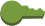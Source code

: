 <?xml version="1.0" encoding="UTF-8"?>
<dia:diagram xmlns:dia="http://www.lysator.liu.se/~alla/dia/">
  <dia:layer name="Fondo" visible="true" active="true">
    <dia:group>
      <dia:group>
        <dia:group>
          <dia:group>
            <dia:object type="Standard - Polygon" version="0" id="O0">
              <dia:attribute name="obj_pos">
                <dia:point val="3.576,2.452"/>
              </dia:attribute>
              <dia:attribute name="obj_bb">
                <dia:rectangle val="3.488,2.452;3.576,2.748"/>
              </dia:attribute>
              <dia:attribute name="poly_points">
                <dia:point val="3.576,2.452"/>
                <dia:point val="3.576,2.582"/>
                <dia:point val="3.488,2.748"/>
                <dia:point val="3.488,2.617"/>
              </dia:attribute>
              <dia:attribute name="line_color">
                <dia:color val="#4d622c"/>
              </dia:attribute>
              <dia:attribute name="line_width">
                <dia:real val="0"/>
              </dia:attribute>
              <dia:attribute name="inner_color">
                <dia:color val="#4d622c"/>
              </dia:attribute>
              <dia:attribute name="show_background">
                <dia:boolean val="true"/>
              </dia:attribute>
            </dia:object>
          </dia:group>
          <dia:group>
            <dia:object type="Standard - Polygon" version="0" id="O1">
              <dia:attribute name="obj_pos">
                <dia:point val="3.526,2.579"/>
              </dia:attribute>
              <dia:attribute name="obj_bb">
                <dia:rectangle val="2.448,2.579;3.526,2.762"/>
              </dia:attribute>
              <dia:attribute name="poly_points">
                <dia:point val="3.526,2.579"/>
                <dia:point val="3.488,2.748"/>
                <dia:point val="2.469,2.762"/>
                <dia:point val="2.448,2.622"/>
              </dia:attribute>
              <dia:attribute name="line_color">
                <dia:color val="#4d622c"/>
              </dia:attribute>
              <dia:attribute name="line_width">
                <dia:real val="0"/>
              </dia:attribute>
              <dia:attribute name="inner_color">
                <dia:color val="#4d622c"/>
              </dia:attribute>
              <dia:attribute name="show_background">
                <dia:boolean val="true"/>
              </dia:attribute>
            </dia:object>
          </dia:group>
          <dia:group>
            <dia:object type="Standard - BezierLine" version="0" id="O2">
              <dia:attribute name="obj_pos">
                <dia:point val="2.469,2.631"/>
              </dia:attribute>
              <dia:attribute name="obj_bb">
                <dia:rectangle val="2.408,2.631;2.469,2.858"/>
              </dia:attribute>
              <dia:attribute name="bez_points">
                <dia:point val="2.469,2.631"/>
                <dia:point val="2.469,2.762"/>
                <dia:point val="2.469,2.631"/>
                <dia:point val="2.469,2.762"/>
                <dia:point val="2.467,2.769"/>
                <dia:point val="2.438,2.827"/>
                <dia:point val="2.42,2.858"/>
                <dia:point val="2.408,2.697"/>
                <dia:point val="2.42,2.858"/>
                <dia:point val="2.408,2.697"/>
                <dia:point val="2.425,2.666"/>
                <dia:point val="2.467,2.639"/>
                <dia:point val="2.469,2.631"/>
              </dia:attribute>
              <dia:attribute name="corner_types">
                <dia:enum val="0"/>
                <dia:enum val="0"/>
                <dia:enum val="0"/>
                <dia:enum val="0"/>
                <dia:enum val="0"/>
              </dia:attribute>
              <dia:attribute name="line_color">
                <dia:color val="#4d622c"/>
              </dia:attribute>
              <dia:attribute name="line_width">
                <dia:real val="0"/>
              </dia:attribute>
            </dia:object>
            <dia:object type="Standard - BezierLine" version="0" id="O3">
              <dia:attribute name="obj_pos">
                <dia:point val="2.469,2.631"/>
              </dia:attribute>
              <dia:attribute name="obj_bb">
                <dia:rectangle val="1.469,2.631;3.469,2.762"/>
              </dia:attribute>
              <dia:attribute name="bez_points">
                <dia:point val="2.469,2.631"/>
                <dia:point val="2.469,2.762"/>
                <dia:point val="2.469,2.631"/>
                <dia:point val="2.469,2.762"/>
                <dia:point val="2.469,2.762"/>
                <dia:point val="2.469,2.762"/>
                <dia:point val="2.469,2.762"/>
                <dia:point val="2.469,2.631"/>
                <dia:point val="2.469,2.762"/>
                <dia:point val="2.469,2.631"/>
                <dia:point val="2.469,2.631"/>
                <dia:point val="2.469,2.631"/>
                <dia:point val="2.469,2.631"/>
              </dia:attribute>
              <dia:attribute name="corner_types">
                <dia:enum val="0"/>
                <dia:enum val="0"/>
                <dia:enum val="0"/>
                <dia:enum val="0"/>
                <dia:enum val="0"/>
              </dia:attribute>
              <dia:attribute name="line_color">
                <dia:color val="#4d622c"/>
              </dia:attribute>
              <dia:attribute name="line_width">
                <dia:real val="0"/>
              </dia:attribute>
            </dia:object>
          </dia:group>
          <dia:object type="Standard - Beziergon" version="0" id="O4">
            <dia:attribute name="obj_pos">
              <dia:point val="2.469,2.631"/>
            </dia:attribute>
            <dia:attribute name="obj_bb">
              <dia:rectangle val="2.438,2.631;2.469,2.826"/>
            </dia:attribute>
            <dia:attribute name="bez_points">
              <dia:point val="2.469,2.631"/>
              <dia:point val="2.469,2.762"/>
              <dia:point val="2.469,2.631"/>
              <dia:point val="2.469,2.762"/>
              <dia:point val="2.467,2.768"/>
              <dia:point val="2.456,2.793"/>
              <dia:point val="2.438,2.826"/>
              <dia:point val="2.438,2.696"/>
              <dia:point val="2.438,2.826"/>
              <dia:point val="2.438,2.696"/>
              <dia:point val="2.456,2.663"/>
              <dia:point val="2.467,2.638"/>
            </dia:attribute>
            <dia:attribute name="corner_types">
              <dia:enum val="0"/>
              <dia:enum val="0"/>
              <dia:enum val="0"/>
              <dia:enum val="0"/>
              <dia:enum val="0"/>
            </dia:attribute>
            <dia:attribute name="line_color">
              <dia:color val="#4d622c"/>
            </dia:attribute>
            <dia:attribute name="line_width">
              <dia:real val="0"/>
            </dia:attribute>
            <dia:attribute name="inner_color">
              <dia:color val="#4d622c"/>
            </dia:attribute>
            <dia:attribute name="show_background">
              <dia:boolean val="true"/>
            </dia:attribute>
          </dia:object>
          <dia:group>
            <dia:object type="Standard - BezierLine" version="0" id="O5">
              <dia:attribute name="obj_pos">
                <dia:point val="2.458,2.657"/>
              </dia:attribute>
              <dia:attribute name="obj_bb">
                <dia:rectangle val="2.375,2.654;2.461,2.918"/>
              </dia:attribute>
              <dia:attribute name="bez_points">
                <dia:point val="2.458,2.657"/>
                <dia:point val="2.44,2.82"/>
                <dia:point val="2.458,2.657"/>
                <dia:point val="2.44,2.82"/>
                <dia:point val="2.427,2.845"/>
                <dia:point val="2.394,2.895"/>
                <dia:point val="2.375,2.918"/>
                <dia:point val="2.376,2.782"/>
                <dia:point val="2.375,2.918"/>
                <dia:point val="2.376,2.782"/>
                <dia:point val="2.396,2.759"/>
                <dia:point val="2.447,2.679"/>
                <dia:point val="2.461,2.654"/>
              </dia:attribute>
              <dia:attribute name="corner_types">
                <dia:enum val="0"/>
                <dia:enum val="0"/>
                <dia:enum val="0"/>
                <dia:enum val="0"/>
                <dia:enum val="0"/>
              </dia:attribute>
              <dia:attribute name="line_color">
                <dia:color val="#4d622c"/>
              </dia:attribute>
              <dia:attribute name="line_width">
                <dia:real val="0"/>
              </dia:attribute>
            </dia:object>
          </dia:group>
          <dia:object type="Standard - Beziergon" version="0" id="O6">
            <dia:attribute name="obj_pos">
              <dia:point val="2.448,2.675"/>
            </dia:attribute>
            <dia:attribute name="obj_bb">
              <dia:rectangle val="2.379,2.675;2.448,2.911"/>
            </dia:attribute>
            <dia:attribute name="bez_points">
              <dia:point val="2.448,2.675"/>
              <dia:point val="2.438,2.826"/>
              <dia:point val="2.448,2.675"/>
              <dia:point val="2.438,2.826"/>
              <dia:point val="2.423,2.855"/>
              <dia:point val="2.401,2.886"/>
              <dia:point val="2.379,2.911"/>
              <dia:point val="2.382,2.779"/>
              <dia:point val="2.379,2.911"/>
              <dia:point val="2.382,2.779"/>
              <dia:point val="2.405,2.753"/>
              <dia:point val="2.433,2.704"/>
            </dia:attribute>
            <dia:attribute name="corner_types">
              <dia:enum val="-1200007544"/>
              <dia:enum val="0"/>
              <dia:enum val="0"/>
              <dia:enum val="0"/>
              <dia:enum val="0"/>
            </dia:attribute>
            <dia:attribute name="line_color">
              <dia:color val="#4d622c"/>
            </dia:attribute>
            <dia:attribute name="line_width">
              <dia:real val="0"/>
            </dia:attribute>
            <dia:attribute name="inner_color">
              <dia:color val="#4d622c"/>
            </dia:attribute>
            <dia:attribute name="show_background">
              <dia:boolean val="true"/>
            </dia:attribute>
          </dia:object>
          <dia:group>
            <dia:object type="Standard - BezierLine" version="0" id="O7">
              <dia:attribute name="obj_pos">
                <dia:point val="2.393,2.761"/>
              </dia:attribute>
              <dia:attribute name="obj_bb">
                <dia:rectangle val="2.283,2.761;2.393,2.982"/>
              </dia:attribute>
              <dia:attribute name="bez_points">
                <dia:point val="2.393,2.761"/>
                <dia:point val="2.386,2.904"/>
                <dia:point val="2.393,2.761"/>
                <dia:point val="2.386,2.904"/>
                <dia:point val="2.365,2.929"/>
                <dia:point val="2.337,2.96"/>
                <dia:point val="2.309,2.982"/>
                <dia:point val="2.283,2.841"/>
                <dia:point val="2.309,2.982"/>
                <dia:point val="2.283,2.841"/>
                <dia:point val="2.311,2.819"/>
                <dia:point val="2.372,2.787"/>
                <dia:point val="2.393,2.761"/>
              </dia:attribute>
              <dia:attribute name="corner_types">
                <dia:enum val="0"/>
                <dia:enum val="0"/>
                <dia:enum val="0"/>
                <dia:enum val="0"/>
                <dia:enum val="0"/>
              </dia:attribute>
              <dia:attribute name="line_color">
                <dia:color val="#4d622c"/>
              </dia:attribute>
              <dia:attribute name="line_width">
                <dia:real val="0"/>
              </dia:attribute>
            </dia:object>
          </dia:group>
          <dia:object type="Standard - Beziergon" version="0" id="O8">
            <dia:attribute name="obj_pos">
              <dia:point val="2.387,2.761"/>
            </dia:attribute>
            <dia:attribute name="obj_bb">
              <dia:rectangle val="2.293,2.761;2.387,2.983"/>
            </dia:attribute>
            <dia:attribute name="bez_points">
              <dia:point val="2.387,2.761"/>
              <dia:point val="2.382,2.909"/>
              <dia:point val="2.387,2.761"/>
              <dia:point val="2.382,2.909"/>
              <dia:point val="2.362,2.935"/>
              <dia:point val="2.335,2.961"/>
              <dia:point val="2.307,2.983"/>
              <dia:point val="2.293,2.851"/>
              <dia:point val="2.307,2.983"/>
              <dia:point val="2.293,2.851"/>
              <dia:point val="2.321,2.829"/>
              <dia:point val="2.366,2.787"/>
            </dia:attribute>
            <dia:attribute name="corner_types">
              <dia:enum val="-1200007544"/>
              <dia:enum val="0"/>
              <dia:enum val="0"/>
              <dia:enum val="0"/>
              <dia:enum val="0"/>
            </dia:attribute>
            <dia:attribute name="line_color">
              <dia:color val="#4d622c"/>
            </dia:attribute>
            <dia:attribute name="line_width">
              <dia:real val="0"/>
            </dia:attribute>
            <dia:attribute name="inner_color">
              <dia:color val="#4d622c"/>
            </dia:attribute>
            <dia:attribute name="show_background">
              <dia:boolean val="true"/>
            </dia:attribute>
          </dia:object>
          <dia:group>
            <dia:object type="Standard - Beziergon" version="0" id="O9">
              <dia:attribute name="obj_pos">
                <dia:point val="2.333,2.81"/>
              </dia:attribute>
              <dia:attribute name="obj_bb">
                <dia:rectangle val="0.424,2.435;2.424,3.103"/>
              </dia:attribute>
              <dia:attribute name="bez_points">
                <dia:point val="2.333,2.81"/>
                <dia:point val="2.232,2.892"/>
                <dia:point val="2.087,2.973"/>
                <dia:point val="1.967,2.973"/>
                <dia:point val="1.829,2.973"/>
                <dia:point val="1.693,2.921"/>
                <dia:point val="1.589,2.822"/>
                <dia:point val="1.575,2.808"/>
                <dia:point val="1.56,2.792"/>
                <dia:point val="1.547,2.776"/>
                <dia:point val="1.464,2.675"/>
                <dia:point val="1.424,2.555"/>
                <dia:point val="1.424,2.435"/>
                <dia:point val="1.424,2.565"/>
                <dia:point val="1.424,2.435"/>
                <dia:point val="1.424,2.565"/>
                <dia:point val="1.424,2.685"/>
                <dia:point val="1.464,2.806"/>
                <dia:point val="1.547,2.906"/>
                <dia:point val="1.56,2.923"/>
                <dia:point val="1.575,2.938"/>
                <dia:point val="1.589,2.952"/>
                <dia:point val="1.693,3.052"/>
                <dia:point val="1.829,3.103"/>
                <dia:point val="1.967,3.103"/>
                <dia:point val="2.087,3.103"/>
                <dia:point val="2.209,3.064"/>
                <dia:point val="2.309,2.982"/>
                <dia:point val="2.333,2.81"/>
                <dia:point val="2.309,2.982"/>
              </dia:attribute>
              <dia:attribute name="corner_types">
                <dia:enum val="-1200007512"/>
                <dia:enum val="0"/>
                <dia:enum val="0"/>
                <dia:enum val="0"/>
                <dia:enum val="0"/>
                <dia:enum val="0"/>
                <dia:enum val="0"/>
                <dia:enum val="0"/>
                <dia:enum val="0"/>
                <dia:enum val="0"/>
                <dia:enum val="0"/>
              </dia:attribute>
              <dia:attribute name="line_color">
                <dia:color val="#4d622c"/>
              </dia:attribute>
              <dia:attribute name="line_width">
                <dia:real val="0"/>
              </dia:attribute>
              <dia:attribute name="inner_color">
                <dia:color val="#4d622c"/>
              </dia:attribute>
              <dia:attribute name="show_background">
                <dia:boolean val="true"/>
              </dia:attribute>
            </dia:object>
          </dia:group>
          <dia:object type="Standard - Beziergon" version="0" id="O10">
            <dia:attribute name="obj_pos">
              <dia:point val="1.424,2.565"/>
            </dia:attribute>
            <dia:attribute name="obj_bb">
              <dia:rectangle val="0.424,2.435;2.424,3.103"/>
            </dia:attribute>
            <dia:attribute name="bez_points">
              <dia:point val="1.424,2.565"/>
              <dia:point val="1.424,2.435"/>
              <dia:point val="1.424,2.565"/>
              <dia:point val="1.424,2.435"/>
              <dia:point val="1.424,2.555"/>
              <dia:point val="1.464,2.675"/>
              <dia:point val="1.547,2.776"/>
              <dia:point val="1.56,2.792"/>
              <dia:point val="1.575,2.808"/>
              <dia:point val="1.589,2.822"/>
              <dia:point val="1.693,2.921"/>
              <dia:point val="1.829,2.973"/>
              <dia:point val="1.967,2.973"/>
              <dia:point val="2.087,2.973"/>
              <dia:point val="2.209,2.933"/>
              <dia:point val="2.309,2.851"/>
              <dia:point val="2.309,2.982"/>
              <dia:point val="2.309,2.851"/>
              <dia:point val="2.309,2.982"/>
              <dia:point val="2.209,3.064"/>
              <dia:point val="2.087,3.103"/>
              <dia:point val="1.967,3.103"/>
              <dia:point val="1.829,3.103"/>
              <dia:point val="1.693,3.052"/>
              <dia:point val="1.589,2.952"/>
              <dia:point val="1.575,2.938"/>
              <dia:point val="1.56,2.923"/>
              <dia:point val="1.547,2.906"/>
              <dia:point val="1.464,2.806"/>
              <dia:point val="1.424,2.685"/>
            </dia:attribute>
            <dia:attribute name="corner_types">
              <dia:enum val="-1200007512"/>
              <dia:enum val="0"/>
              <dia:enum val="0"/>
              <dia:enum val="0"/>
              <dia:enum val="0"/>
              <dia:enum val="0"/>
              <dia:enum val="0"/>
              <dia:enum val="0"/>
              <dia:enum val="0"/>
              <dia:enum val="0"/>
              <dia:enum val="0"/>
            </dia:attribute>
            <dia:attribute name="line_color">
              <dia:color val="#4d622c"/>
            </dia:attribute>
            <dia:attribute name="line_width">
              <dia:real val="0"/>
            </dia:attribute>
            <dia:attribute name="inner_color">
              <dia:color val="#4d622c"/>
            </dia:attribute>
            <dia:attribute name="show_background">
              <dia:boolean val="true"/>
            </dia:attribute>
          </dia:object>
          <dia:group>
            <dia:object type="Standard - Beziergon" version="0" id="O11">
              <dia:attribute name="obj_pos">
                <dia:point val="3.38,2.268"/>
              </dia:attribute>
              <dia:attribute name="obj_bb">
                <dia:rectangle val="1.424,1.897;3.576,2.973"/>
              </dia:attribute>
              <dia:attribute name="bez_points">
                <dia:point val="3.38,2.268"/>
                <dia:point val="3.576,2.452"/>
                <dia:point val="3.38,2.268"/>
                <dia:point val="3.576,2.452"/>
                <dia:point val="3.488,2.617"/>
                <dia:point val="3.576,2.452"/>
                <dia:point val="3.488,2.617"/>
                <dia:point val="2.469,2.631"/>
                <dia:point val="3.488,2.617"/>
                <dia:point val="2.469,2.631"/>
                <dia:point val="2.467,2.638"/>
                <dia:point val="2.456,2.663"/>
                <dia:point val="2.438,2.696"/>
                <dia:point val="2.423,2.725"/>
                <dia:point val="2.405,2.753"/>
                <dia:point val="2.382,2.779"/>
                <dia:point val="2.362,2.804"/>
                <dia:point val="2.338,2.829"/>
                <dia:point val="2.309,2.851"/>
                <dia:point val="2.209,2.933"/>
                <dia:point val="2.087,2.973"/>
                <dia:point val="1.967,2.973"/>
                <dia:point val="1.829,2.973"/>
                <dia:point val="1.693,2.921"/>
                <dia:point val="1.589,2.822"/>
                <dia:point val="1.575,2.808"/>
                <dia:point val="1.56,2.792"/>
                <dia:point val="1.547,2.776"/>
                <dia:point val="1.357,2.545"/>
                <dia:point val="1.391,2.206"/>
                <dia:point val="1.623,2.018"/>
                <dia:point val="1.723,1.936"/>
                <dia:point val="1.845,1.897"/>
                <dia:point val="1.966,1.897"/>
                <dia:point val="2.087,1.897"/>
                <dia:point val="2.208,1.937"/>
                <dia:point val="2.306,2.015"/>
                <dia:point val="2.38,2.07"/>
                <dia:point val="2.427,2.148"/>
                <dia:point val="2.43,2.153"/>
                <dia:point val="2.487,2.155"/>
                <dia:point val="2.43,2.153"/>
                <dia:point val="2.487,2.155"/>
                <dia:point val="2.735,2.152"/>
                <dia:point val="2.487,2.155"/>
                <dia:point val="2.735,2.152"/>
                <dia:point val="2.823,2.304"/>
                <dia:point val="2.735,2.152"/>
                <dia:point val="2.823,2.304"/>
                <dia:point val="3.033,2.285"/>
                <dia:point val="2.823,2.304"/>
                <dia:point val="3.033,2.285"/>
                <dia:point val="3.114,2.367"/>
                <dia:point val="3.033,2.285"/>
                <dia:point val="3.114,2.367"/>
                <dia:point val="3.188,2.384"/>
                <dia:point val="3.114,2.367"/>
                <dia:point val="3.188,2.384"/>
                <dia:point val="3.38,2.268"/>
                <dia:point val="3.188,2.384"/>
              </dia:attribute>
              <dia:attribute name="corner_types">
                <dia:enum val="-1200007480"/>
                <dia:enum val="0"/>
                <dia:enum val="0"/>
                <dia:enum val="0"/>
                <dia:enum val="0"/>
                <dia:enum val="0"/>
                <dia:enum val="0"/>
                <dia:enum val="0"/>
                <dia:enum val="0"/>
                <dia:enum val="0"/>
                <dia:enum val="0"/>
                <dia:enum val="0"/>
                <dia:enum val="0"/>
                <dia:enum val="0"/>
                <dia:enum val="0"/>
                <dia:enum val="0"/>
                <dia:enum val="0"/>
                <dia:enum val="0"/>
                <dia:enum val="0"/>
                <dia:enum val="0"/>
                <dia:enum val="0"/>
              </dia:attribute>
              <dia:attribute name="line_color">
                <dia:color val="#769b3f"/>
              </dia:attribute>
              <dia:attribute name="line_width">
                <dia:real val="0"/>
              </dia:attribute>
              <dia:attribute name="inner_color">
                <dia:color val="#769b3f"/>
              </dia:attribute>
              <dia:attribute name="show_background">
                <dia:boolean val="true"/>
              </dia:attribute>
            </dia:object>
            <dia:object type="Standard - BezierLine" version="0" id="O12">
              <dia:attribute name="obj_pos">
                <dia:point val="1.728,2.568"/>
              </dia:attribute>
              <dia:attribute name="obj_bb">
                <dia:rectangle val="1.584,2.285;1.868,2.568"/>
              </dia:attribute>
              <dia:attribute name="bez_points">
                <dia:point val="1.728,2.568"/>
                <dia:point val="1.807,2.567"/>
                <dia:point val="1.869,2.502"/>
                <dia:point val="1.868,2.425"/>
                <dia:point val="1.867,2.347"/>
                <dia:point val="1.803,2.285"/>
                <dia:point val="1.725,2.285"/>
                <dia:point val="1.725,2.285"/>
                <dia:point val="1.724,2.285"/>
                <dia:point val="1.724,2.285"/>
                <dia:point val="1.646,2.287"/>
                <dia:point val="1.583,2.351"/>
                <dia:point val="1.584,2.429"/>
                <dia:point val="1.585,2.505"/>
                <dia:point val="1.648,2.568"/>
                <dia:point val="1.726,2.568"/>
                <dia:point val="1.726,2.568"/>
                <dia:point val="1.727,2.568"/>
                <dia:point val="1.728,2.568"/>
              </dia:attribute>
              <dia:attribute name="corner_types">
                <dia:enum val="0"/>
                <dia:enum val="0"/>
                <dia:enum val="0"/>
                <dia:enum val="0"/>
                <dia:enum val="0"/>
                <dia:enum val="0"/>
                <dia:enum val="0"/>
              </dia:attribute>
              <dia:attribute name="line_color">
                <dia:color val="#769b3f"/>
              </dia:attribute>
              <dia:attribute name="line_width">
                <dia:real val="0"/>
              </dia:attribute>
            </dia:object>
          </dia:group>
        </dia:group>
      </dia:group>
    </dia:group>
  </dia:layer>
</dia:diagram>
